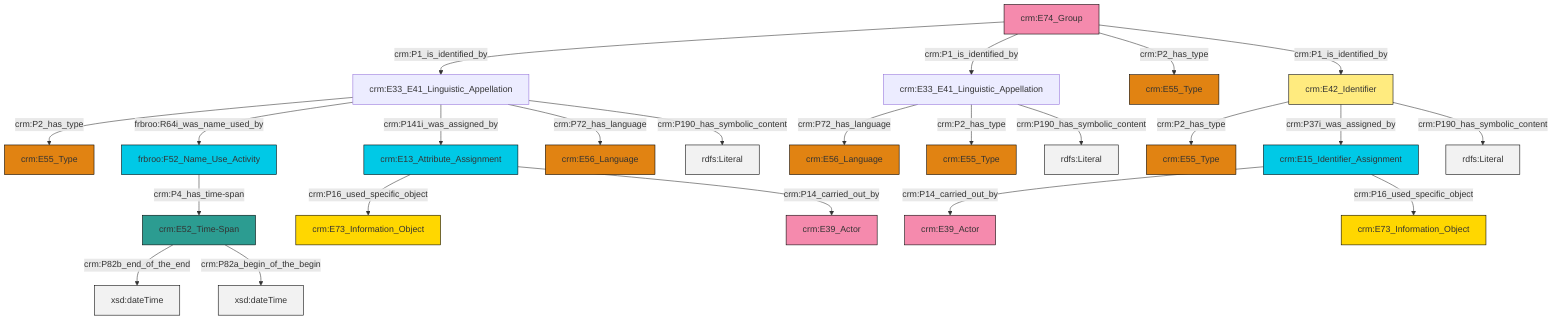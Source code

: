 graph TD
classDef Literal fill:#f2f2f2,stroke:#000000;
classDef CRM_Entity fill:#FFFFFF,stroke:#000000;
classDef Temporal_Entity fill:#00C9E6, stroke:#000000;
classDef Type fill:#E18312, stroke:#000000;
classDef Time-Span fill:#2C9C91, stroke:#000000;
classDef Appellation fill:#FFEB7F, stroke:#000000;
classDef Place fill:#008836, stroke:#000000;
classDef Persistent_Item fill:#B266B2, stroke:#000000;
classDef Conceptual_Object fill:#FFD700, stroke:#000000;
classDef Physical_Thing fill:#D2B48C, stroke:#000000;
classDef Actor fill:#f58aad, stroke:#000000;
classDef PC_Classes fill:#4ce600, stroke:#000000;
classDef Multi fill:#cccccc,stroke:#000000;

0["crm:E33_E41_Linguistic_Appellation"]:::Default -->|crm:P2_has_type| 1["crm:E55_Type"]:::Type
2["crm:E74_Group"]:::Actor -->|crm:P1_is_identified_by| 0["crm:E33_E41_Linguistic_Appellation"]:::Default
12["crm:E15_Identifier_Assignment"]:::Temporal_Entity -->|crm:P14_carried_out_by| 13["crm:E39_Actor"]:::Actor
6["crm:E13_Attribute_Assignment"]:::Temporal_Entity -->|crm:P16_used_specific_object| 14["crm:E73_Information_Object"]:::Conceptual_Object
15["crm:E42_Identifier"]:::Appellation -->|crm:P2_has_type| 16["crm:E55_Type"]:::Type
0["crm:E33_E41_Linguistic_Appellation"]:::Default -->|frbroo:R64i_was_name_used_by| 17["frbroo:F52_Name_Use_Activity"]:::Temporal_Entity
8["crm:E33_E41_Linguistic_Appellation"]:::Default -->|crm:P72_has_language| 10["crm:E56_Language"]:::Type
2["crm:E74_Group"]:::Actor -->|crm:P1_is_identified_by| 8["crm:E33_E41_Linguistic_Appellation"]:::Default
0["crm:E33_E41_Linguistic_Appellation"]:::Default -->|crm:P141i_was_assigned_by| 6["crm:E13_Attribute_Assignment"]:::Temporal_Entity
19["crm:E52_Time-Span"]:::Time-Span -->|crm:P82b_end_of_the_end| 21[xsd:dateTime]:::Literal
0["crm:E33_E41_Linguistic_Appellation"]:::Default -->|crm:P72_has_language| 4["crm:E56_Language"]:::Type
8["crm:E33_E41_Linguistic_Appellation"]:::Default -->|crm:P2_has_type| 25["crm:E55_Type"]:::Type
2["crm:E74_Group"]:::Actor -->|crm:P2_has_type| 23["crm:E55_Type"]:::Type
6["crm:E13_Attribute_Assignment"]:::Temporal_Entity -->|crm:P14_carried_out_by| 29["crm:E39_Actor"]:::Actor
15["crm:E42_Identifier"]:::Appellation -->|crm:P37i_was_assigned_by| 12["crm:E15_Identifier_Assignment"]:::Temporal_Entity
12["crm:E15_Identifier_Assignment"]:::Temporal_Entity -->|crm:P16_used_specific_object| 27["crm:E73_Information_Object"]:::Conceptual_Object
2["crm:E74_Group"]:::Actor -->|crm:P1_is_identified_by| 15["crm:E42_Identifier"]:::Appellation
19["crm:E52_Time-Span"]:::Time-Span -->|crm:P82a_begin_of_the_begin| 30[xsd:dateTime]:::Literal
8["crm:E33_E41_Linguistic_Appellation"]:::Default -->|crm:P190_has_symbolic_content| 32[rdfs:Literal]:::Literal
17["frbroo:F52_Name_Use_Activity"]:::Temporal_Entity -->|crm:P4_has_time-span| 19["crm:E52_Time-Span"]:::Time-Span
0["crm:E33_E41_Linguistic_Appellation"]:::Default -->|crm:P190_has_symbolic_content| 36[rdfs:Literal]:::Literal
15["crm:E42_Identifier"]:::Appellation -->|crm:P190_has_symbolic_content| 38[rdfs:Literal]:::Literal